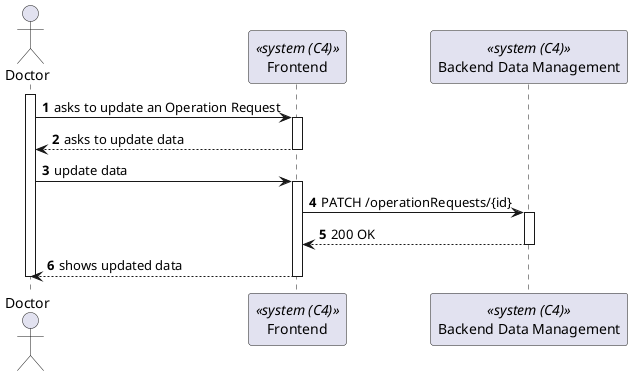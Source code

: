 @startuml process-view
autonumber

actor "Doctor" as Doctor
participant Frontend as "Frontend" <<system (C4)>>
participant BackendDataManagement as "Backend Data Management" <<system (C4)>>

activate Doctor

    Doctor -> Frontend : asks to update an Operation Request

    activate Frontend

        Frontend --> Doctor : asks to update data

    deactivate Frontend

    Doctor -> Frontend : update data

    activate Frontend

        Frontend-> BackendDataManagement : PATCH /operationRequests/{id}
        activate BackendDataManagement

            Frontend <-- BackendDataManagement : 200 OK

        deactivate BackendDataManagement

    Frontend --> Doctor : shows updated data
    
    deactivate Frontend
deactivate Doctor

@enduml
